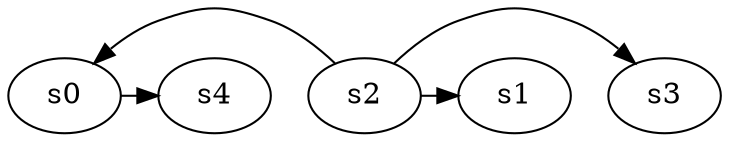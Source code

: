 digraph game_0937_complex_5 {
    s0 [name="s0", player=1, target=1];
    s1 [name="s1", player=0];
    s2 [name="s2", player=0];
    s3 [name="s3", player=1];
    s4 [name="s4", player=0];

    s0 -> s4 [constraint="!(time % 4 == 3)"];
    s2 -> s0 [constraint="!(time % 6 == 4)"];
    s2 -> s1 [constraint="time == 1 || time == 3 || time == 6 || time == 13 || time == 16"];
    s2 -> s3 [constraint="!(time % 2 == 0)"];
}
